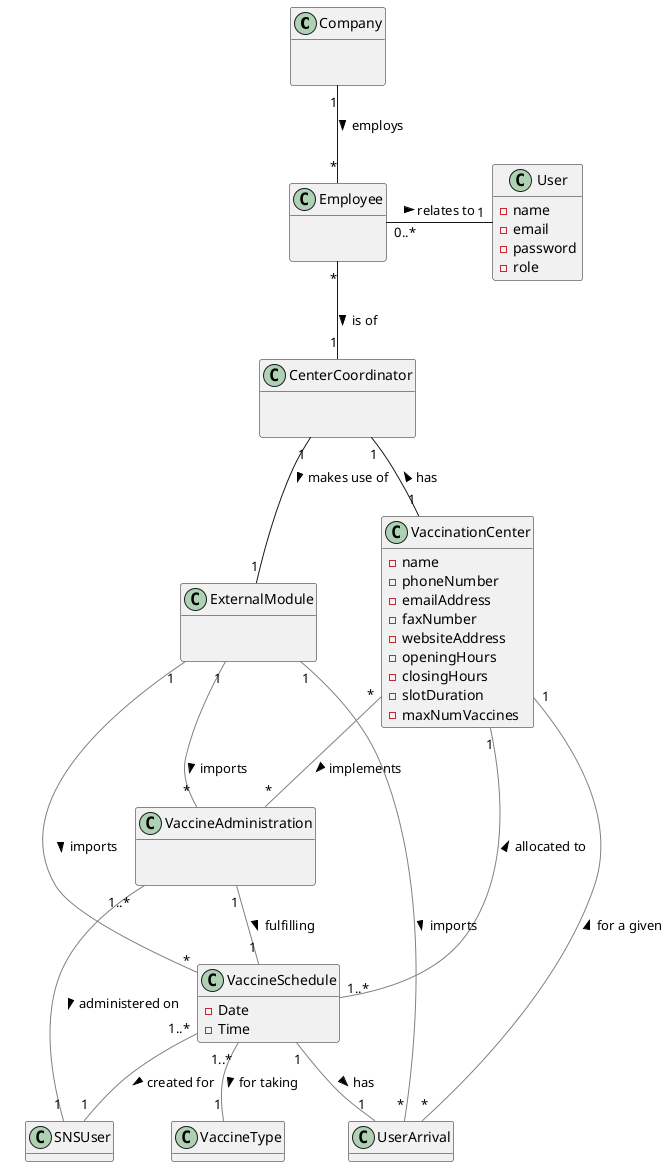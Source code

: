 @startuml
hide methods
'left to right direction
scale 1

class Company {
\n
}


class CenterCoordinator {
\n
}

class Employee {
\n
}

class VaccinationCenter {
    -name
    -phoneNumber
    -emailAddress
    -faxNumber
    -websiteAddress
    -openingHours
    -closingHours
    -slotDuration
    -maxNumVaccines
}




class VaccineSchedule {
    -Date
    -Time
}

class VaccineAdministration {
    \n
}


class User {
 -name
 -email
 -password
 -role
}

class VaccineAdministration {
}

class ExternalModule {
\n
}

class UserArrival {
}


Company "1" -d- "*" Employee : employs >
Employee "*" -d- "1" CenterCoordinator : is of >
VaccinationCenter "1"  -u- "1" CenterCoordinator : has >
Employee "0..*" - "1" User : relates to >
VaccinationCenter "*" -[#grey]- "*" VaccineAdministration : implements >
VaccinationCenter "1" -[#grey]- "*" UserArrival : for a given <

CenterCoordinator "1" -- "1" ExternalModule : makes use of >

VaccineSchedule "1..*" -[#grey]- "1" VaccineType : for taking >
VaccineSchedule "1..*" -[#grey]- "1" SNSUser : created for >
VaccineSchedule "1..*" -[#grey]- "1" VaccinationCenter : allocated to >
VaccineSchedule "1" -[#grey]- "1" UserArrival :  has >
VaccineAdministration "1" -[#grey]- "1" VaccineSchedule : fulfilling >
VaccineAdministration "1..*" -[#grey]- "1" SNSUser :  administered on >
ExternalModule "1" -[#grey]- "*" VaccineSchedule : imports >
ExternalModule "1" -[#grey]- "*" VaccineAdministration : imports >
ExternalModule "1" -[#grey]- "*" UserArrival : imports >

@enduml